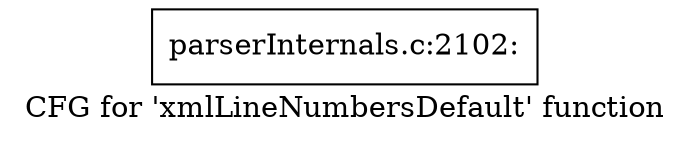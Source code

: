 digraph "CFG for 'xmlLineNumbersDefault' function" {
	label="CFG for 'xmlLineNumbersDefault' function";

	Node0x5585b3e0c6b0 [shape=record,label="{parserInternals.c:2102:}"];
}
